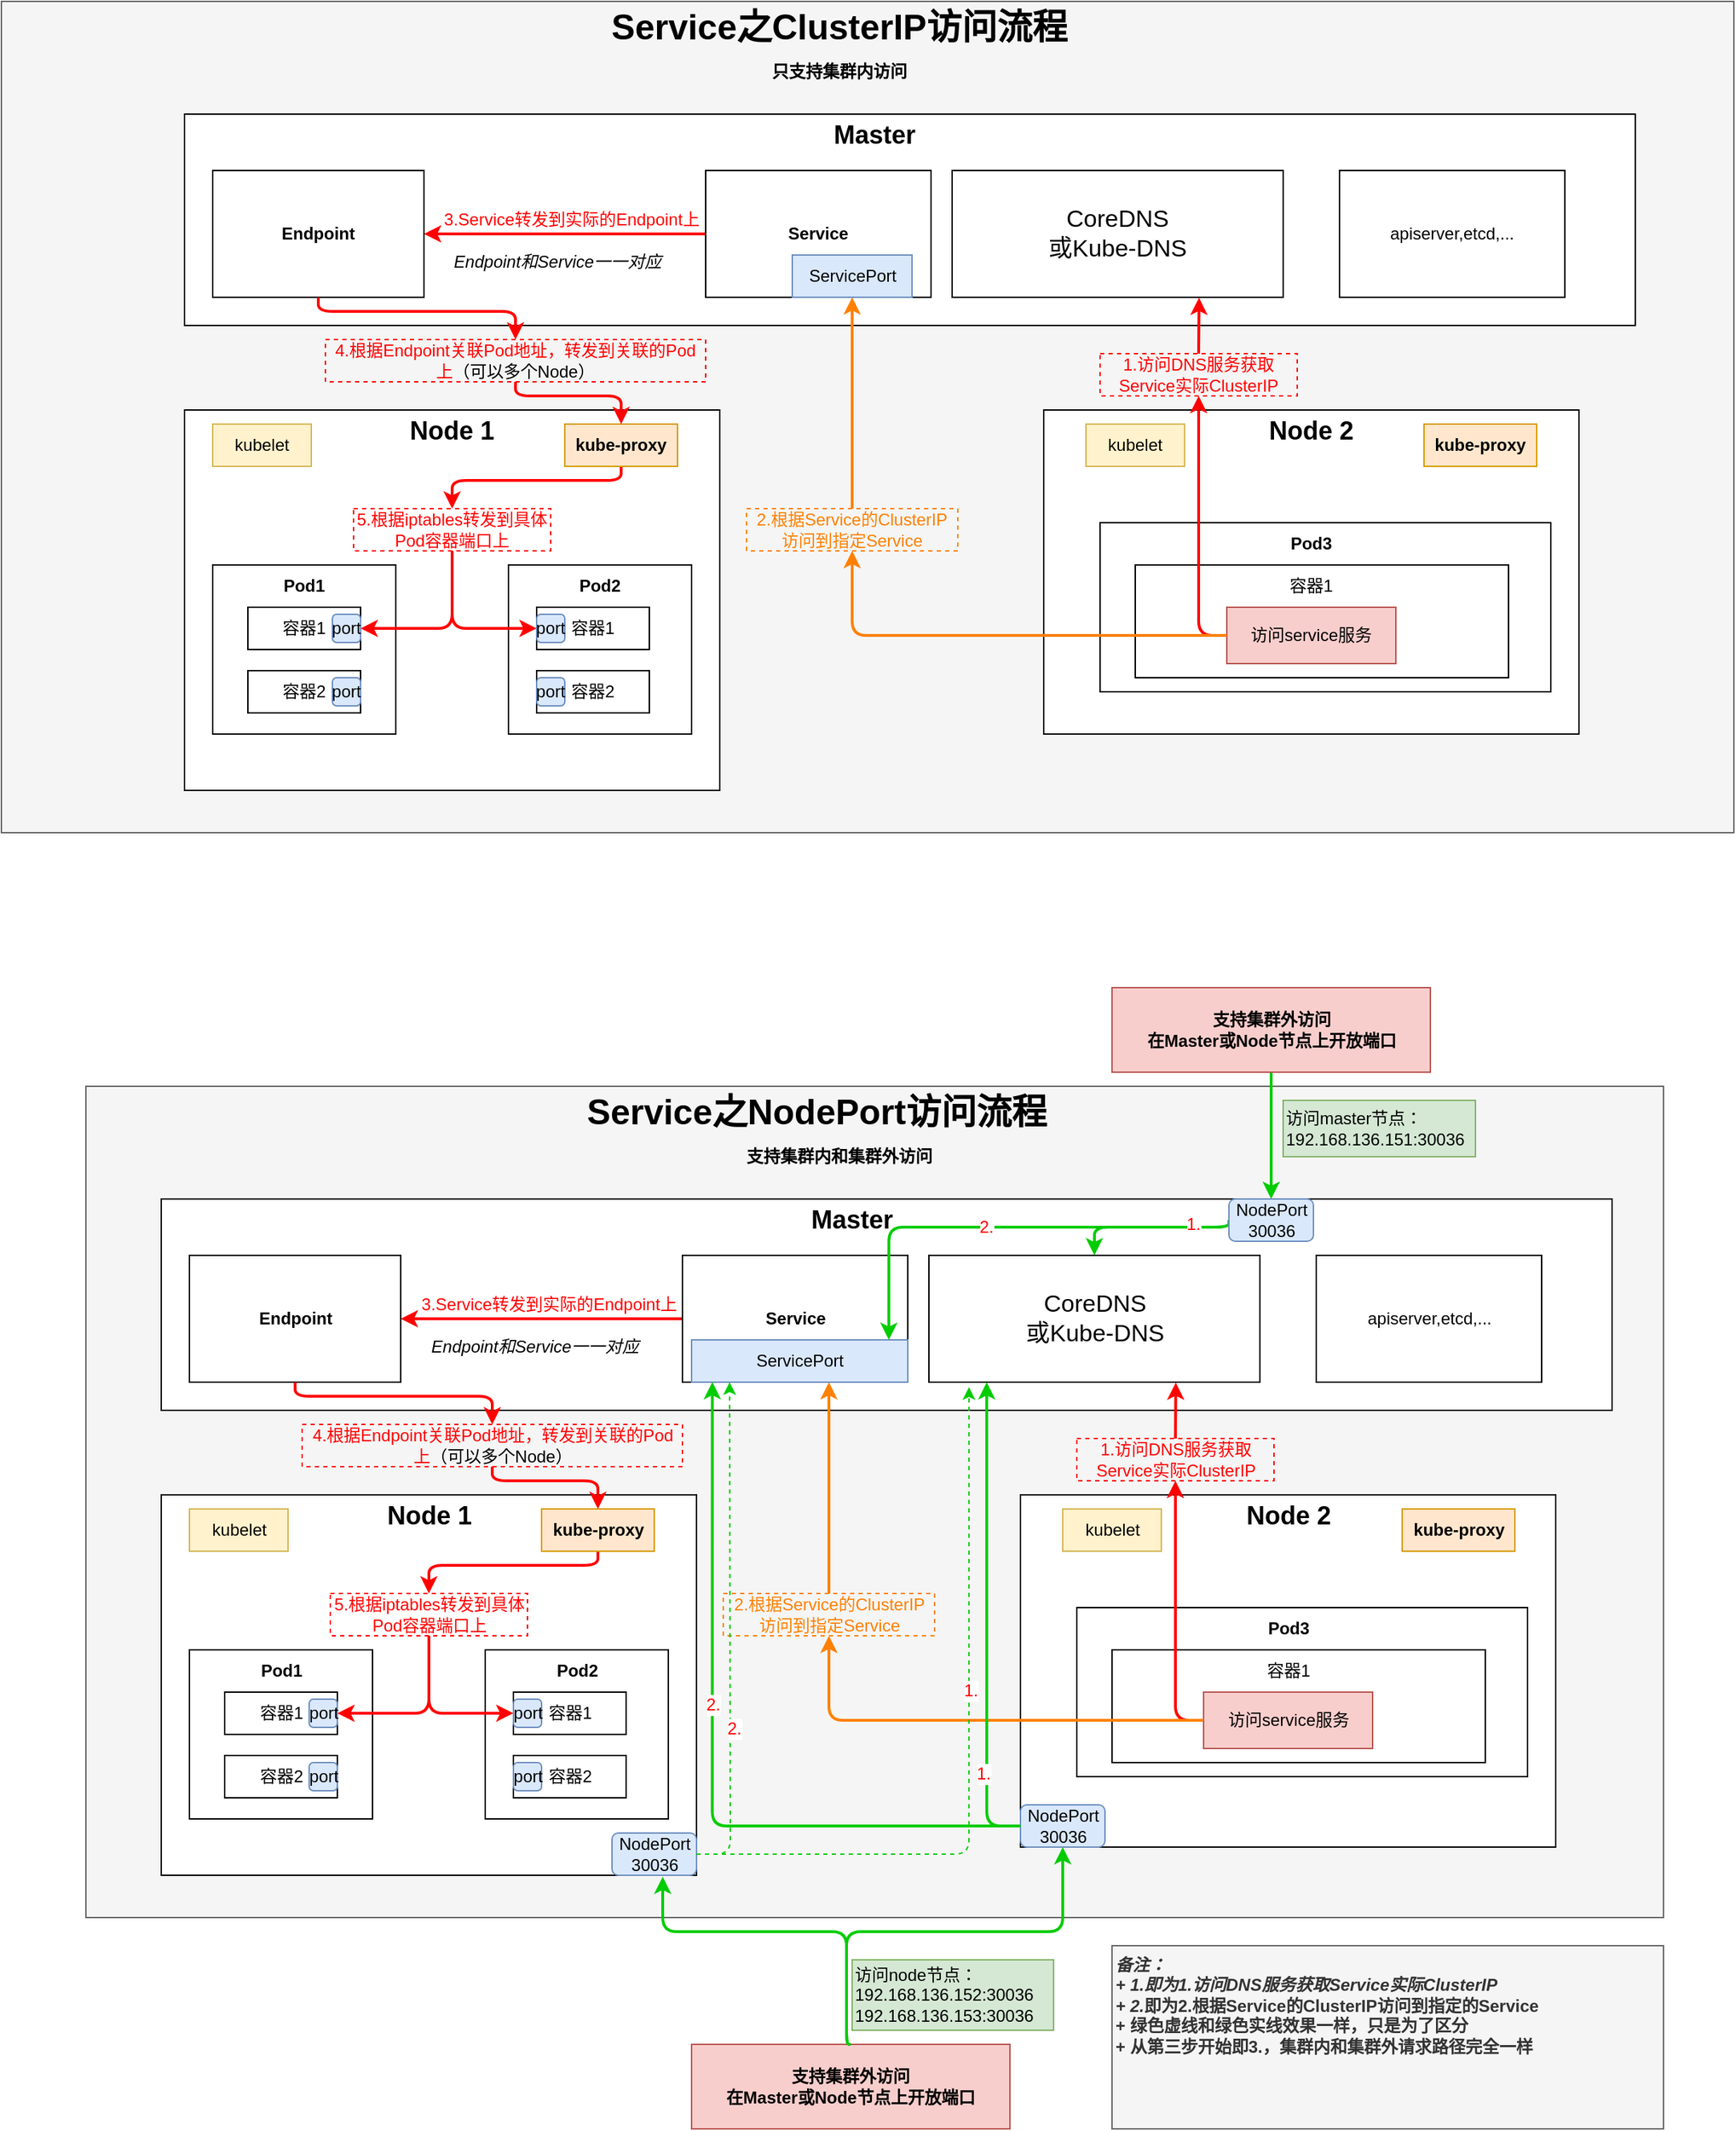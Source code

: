 <mxfile version="24.7.16">
  <diagram name="第 1 页" id="mzej-f9R_Ji9WFdkT0HM">
    <mxGraphModel dx="2378" dy="839" grid="1" gridSize="10" guides="1" tooltips="1" connect="1" arrows="1" fold="1" page="1" pageScale="1" pageWidth="827" pageHeight="1169" math="0" shadow="0">
      <root>
        <mxCell id="0" />
        <mxCell id="1" parent="0" />
        <mxCell id="sBvWWJu_TS3nnftvHJ9t-39" value="" style="rounded=0;whiteSpace=wrap;html=1;fillColor=#f5f5f5;strokeColor=#666666;fontColor=#333333;" vertex="1" parent="1">
          <mxGeometry x="-190" width="1230" height="590" as="geometry" />
        </mxCell>
        <mxCell id="sBvWWJu_TS3nnftvHJ9t-1" value="" style="rounded=0;whiteSpace=wrap;html=1;" vertex="1" parent="1">
          <mxGeometry x="-60" y="290" width="380" height="270" as="geometry" />
        </mxCell>
        <mxCell id="sBvWWJu_TS3nnftvHJ9t-2" value="&lt;b style=&quot;font-size: 18px;&quot;&gt;&lt;font style=&quot;font-size: 18px;&quot;&gt;Node&lt;/font&gt; 1&lt;/b&gt;" style="rounded=0;whiteSpace=wrap;html=1;strokeColor=none;fillColor=none;" vertex="1" parent="1">
          <mxGeometry x="85" y="290" width="90" height="30" as="geometry" />
        </mxCell>
        <mxCell id="sBvWWJu_TS3nnftvHJ9t-3" value="" style="rounded=0;whiteSpace=wrap;html=1;" vertex="1" parent="1">
          <mxGeometry x="-40" y="400" width="130" height="120" as="geometry" />
        </mxCell>
        <mxCell id="sBvWWJu_TS3nnftvHJ9t-4" value="" style="rounded=0;whiteSpace=wrap;html=1;" vertex="1" parent="1">
          <mxGeometry x="170" y="400" width="130" height="120" as="geometry" />
        </mxCell>
        <mxCell id="sBvWWJu_TS3nnftvHJ9t-5" value="kubelet" style="rounded=0;whiteSpace=wrap;html=1;fillColor=#fff2cc;strokeColor=#d6b656;" vertex="1" parent="1">
          <mxGeometry x="-40" y="300" width="70" height="30" as="geometry" />
        </mxCell>
        <mxCell id="sBvWWJu_TS3nnftvHJ9t-79" style="edgeStyle=orthogonalEdgeStyle;rounded=1;orthogonalLoop=1;jettySize=auto;html=1;exitX=0.5;exitY=1;exitDx=0;exitDy=0;entryX=0.5;entryY=0;entryDx=0;entryDy=0;curved=0;strokeColor=#FF0000;strokeWidth=2;" edge="1" parent="1" source="sBvWWJu_TS3nnftvHJ9t-6" target="sBvWWJu_TS3nnftvHJ9t-76">
          <mxGeometry relative="1" as="geometry">
            <Array as="points">
              <mxPoint x="250" y="340" />
              <mxPoint x="130" y="340" />
            </Array>
          </mxGeometry>
        </mxCell>
        <mxCell id="sBvWWJu_TS3nnftvHJ9t-6" value="&lt;b&gt;kube-proxy&lt;/b&gt;" style="rounded=0;whiteSpace=wrap;html=1;fillColor=#ffe6cc;strokeColor=#d79b00;" vertex="1" parent="1">
          <mxGeometry x="210" y="300" width="80" height="30" as="geometry" />
        </mxCell>
        <mxCell id="sBvWWJu_TS3nnftvHJ9t-7" value="&lt;b&gt;Pod1&lt;/b&gt;" style="rounded=0;whiteSpace=wrap;html=1;strokeColor=none;fillColor=none;" vertex="1" parent="1">
          <mxGeometry x="-10" y="400" width="70" height="30" as="geometry" />
        </mxCell>
        <mxCell id="sBvWWJu_TS3nnftvHJ9t-8" value="&lt;b&gt;Pod2&lt;/b&gt;" style="rounded=0;whiteSpace=wrap;html=1;strokeColor=none;fillColor=none;" vertex="1" parent="1">
          <mxGeometry x="200" y="400" width="70" height="30" as="geometry" />
        </mxCell>
        <mxCell id="sBvWWJu_TS3nnftvHJ9t-9" value="容器1" style="rounded=0;whiteSpace=wrap;html=1;" vertex="1" parent="1">
          <mxGeometry x="-15" y="430" width="80" height="30" as="geometry" />
        </mxCell>
        <mxCell id="sBvWWJu_TS3nnftvHJ9t-10" value="容器2" style="rounded=0;whiteSpace=wrap;html=1;" vertex="1" parent="1">
          <mxGeometry x="-15" y="475" width="80" height="30" as="geometry" />
        </mxCell>
        <mxCell id="sBvWWJu_TS3nnftvHJ9t-11" value="容器1" style="rounded=0;whiteSpace=wrap;html=1;" vertex="1" parent="1">
          <mxGeometry x="190" y="430" width="80" height="30" as="geometry" />
        </mxCell>
        <mxCell id="sBvWWJu_TS3nnftvHJ9t-13" value="容器2" style="rounded=0;whiteSpace=wrap;html=1;" vertex="1" parent="1">
          <mxGeometry x="190" y="475" width="80" height="30" as="geometry" />
        </mxCell>
        <mxCell id="sBvWWJu_TS3nnftvHJ9t-15" value="" style="rounded=0;whiteSpace=wrap;html=1;" vertex="1" parent="1">
          <mxGeometry x="-60" y="80" width="1030" height="150" as="geometry" />
        </mxCell>
        <mxCell id="sBvWWJu_TS3nnftvHJ9t-18" value="&lt;div&gt;&lt;font style=&quot;font-size: 17px;&quot;&gt;CoreDNS&lt;/font&gt;&lt;/div&gt;&lt;div&gt;&lt;font style=&quot;font-size: 17px;&quot;&gt;或Kube-DNS&lt;/font&gt;&lt;/div&gt;" style="rounded=0;whiteSpace=wrap;html=1;" vertex="1" parent="1">
          <mxGeometry x="485" y="120" width="235" height="90" as="geometry" />
        </mxCell>
        <mxCell id="sBvWWJu_TS3nnftvHJ9t-19" value="" style="rounded=0;whiteSpace=wrap;html=1;" vertex="1" parent="1">
          <mxGeometry x="550" y="290" width="380" height="230" as="geometry" />
        </mxCell>
        <mxCell id="sBvWWJu_TS3nnftvHJ9t-20" value="&lt;b style=&quot;font-size: 18px;&quot;&gt;&lt;font style=&quot;font-size: 18px;&quot;&gt;Node&lt;/font&gt; 2&lt;br&gt;&lt;/b&gt;" style="rounded=0;whiteSpace=wrap;html=1;strokeColor=none;fillColor=none;" vertex="1" parent="1">
          <mxGeometry x="695" y="290" width="90" height="30" as="geometry" />
        </mxCell>
        <mxCell id="sBvWWJu_TS3nnftvHJ9t-21" value="" style="rounded=0;whiteSpace=wrap;html=1;" vertex="1" parent="1">
          <mxGeometry x="590" y="370" width="320" height="120" as="geometry" />
        </mxCell>
        <mxCell id="sBvWWJu_TS3nnftvHJ9t-23" value="kubelet" style="rounded=0;whiteSpace=wrap;html=1;fillColor=#fff2cc;strokeColor=#d6b656;" vertex="1" parent="1">
          <mxGeometry x="580" y="300" width="70" height="30" as="geometry" />
        </mxCell>
        <mxCell id="sBvWWJu_TS3nnftvHJ9t-24" value="&lt;b&gt;kube-proxy&lt;/b&gt;" style="rounded=0;whiteSpace=wrap;html=1;fillColor=#ffe6cc;strokeColor=#d79b00;" vertex="1" parent="1">
          <mxGeometry x="820" y="300" width="80" height="30" as="geometry" />
        </mxCell>
        <mxCell id="sBvWWJu_TS3nnftvHJ9t-25" value="&lt;b&gt;Pod3&lt;/b&gt;" style="rounded=0;whiteSpace=wrap;html=1;strokeColor=none;fillColor=none;" vertex="1" parent="1">
          <mxGeometry x="705" y="370" width="70" height="30" as="geometry" />
        </mxCell>
        <mxCell id="sBvWWJu_TS3nnftvHJ9t-27" value="" style="rounded=0;whiteSpace=wrap;html=1;" vertex="1" parent="1">
          <mxGeometry x="615" y="400" width="265" height="80" as="geometry" />
        </mxCell>
        <mxCell id="sBvWWJu_TS3nnftvHJ9t-31" value="容器1" style="rounded=0;whiteSpace=wrap;html=1;fillColor=none;strokeColor=none;" vertex="1" parent="1">
          <mxGeometry x="700" y="400" width="80" height="30" as="geometry" />
        </mxCell>
        <mxCell id="sBvWWJu_TS3nnftvHJ9t-59" style="edgeStyle=orthogonalEdgeStyle;rounded=1;orthogonalLoop=1;jettySize=auto;html=1;exitX=0;exitY=0.5;exitDx=0;exitDy=0;entryX=0.5;entryY=1;entryDx=0;entryDy=0;strokeWidth=2;strokeColor=#FF0000;curved=0;" edge="1" parent="1" source="sBvWWJu_TS3nnftvHJ9t-32" target="sBvWWJu_TS3nnftvHJ9t-41">
          <mxGeometry relative="1" as="geometry" />
        </mxCell>
        <mxCell id="sBvWWJu_TS3nnftvHJ9t-32" value="访问service服务" style="rounded=0;whiteSpace=wrap;html=1;fillColor=#f8cecc;strokeColor=#b85450;" vertex="1" parent="1">
          <mxGeometry x="680" y="430" width="120" height="40" as="geometry" />
        </mxCell>
        <mxCell id="sBvWWJu_TS3nnftvHJ9t-38" value="&lt;div style=&quot;line-height: 120%;&quot;&gt;&lt;b&gt;&lt;font style=&quot;font-size: 25px;&quot;&gt;Service之ClusterIP访问流程&lt;/font&gt;&lt;/b&gt;&lt;/div&gt;" style="rounded=0;whiteSpace=wrap;html=1;fillColor=none;strokeColor=none;" vertex="1" parent="1">
          <mxGeometry x="210" width="390" height="40" as="geometry" />
        </mxCell>
        <mxCell id="sBvWWJu_TS3nnftvHJ9t-41" value="&lt;font color=&quot;#ff0000&quot;&gt;1.访问DNS服务获取Service实际ClusterIP&lt;/font&gt;" style="rounded=0;whiteSpace=wrap;html=1;fillColor=none;strokeColor=#FF0000;dashed=1;" vertex="1" parent="1">
          <mxGeometry x="590" y="250" width="140" height="30" as="geometry" />
        </mxCell>
        <mxCell id="sBvWWJu_TS3nnftvHJ9t-44" value="&lt;div&gt;&lt;font color=&quot;#ff8000&quot; style=&quot;font-size: 12px;&quot;&gt;2.&lt;/font&gt;&lt;font color=&quot;#ff8000&quot;&gt;根据Service的ClusterIP&lt;/font&gt;&lt;/div&gt;&lt;div&gt;&lt;font color=&quot;#ff8000&quot;&gt;访问到指定Service&lt;/font&gt;&lt;/div&gt;" style="rounded=0;whiteSpace=wrap;html=1;fillColor=none;strokeColor=#FF8000;dashed=1;" vertex="1" parent="1">
          <mxGeometry x="339" y="360" width="150" height="30" as="geometry" />
        </mxCell>
        <mxCell id="sBvWWJu_TS3nnftvHJ9t-16" value="&lt;font size=&quot;1&quot;&gt;&lt;b style=&quot;font-size: 18px;&quot;&gt;Master&lt;/b&gt;&lt;/font&gt;" style="rounded=0;whiteSpace=wrap;html=1;strokeColor=none;fillColor=none;" vertex="1" parent="1">
          <mxGeometry x="385" y="80" width="90" height="30" as="geometry" />
        </mxCell>
        <mxCell id="sBvWWJu_TS3nnftvHJ9t-52" style="edgeStyle=orthogonalEdgeStyle;rounded=1;orthogonalLoop=1;jettySize=auto;html=1;exitX=0;exitY=0.5;exitDx=0;exitDy=0;curved=0;strokeWidth=2;strokeColor=#FF0000;" edge="1" parent="1" source="sBvWWJu_TS3nnftvHJ9t-45" target="sBvWWJu_TS3nnftvHJ9t-46">
          <mxGeometry relative="1" as="geometry" />
        </mxCell>
        <mxCell id="sBvWWJu_TS3nnftvHJ9t-45" value="&lt;b&gt;Service&lt;/b&gt;" style="rounded=0;whiteSpace=wrap;html=1;" vertex="1" parent="1">
          <mxGeometry x="310" y="120" width="160" height="90" as="geometry" />
        </mxCell>
        <mxCell id="sBvWWJu_TS3nnftvHJ9t-54" style="edgeStyle=orthogonalEdgeStyle;rounded=1;orthogonalLoop=1;jettySize=auto;html=1;exitX=0.5;exitY=1;exitDx=0;exitDy=0;entryX=0.5;entryY=0;entryDx=0;entryDy=0;curved=0;strokeWidth=2;strokeColor=#FF0000;" edge="1" parent="1" source="sBvWWJu_TS3nnftvHJ9t-55" target="sBvWWJu_TS3nnftvHJ9t-6">
          <mxGeometry relative="1" as="geometry">
            <Array as="points">
              <mxPoint x="175" y="280" />
              <mxPoint x="250" y="280" />
            </Array>
          </mxGeometry>
        </mxCell>
        <mxCell id="sBvWWJu_TS3nnftvHJ9t-46" value="&lt;b&gt;Endpoint&lt;/b&gt;" style="rounded=0;whiteSpace=wrap;html=1;" vertex="1" parent="1">
          <mxGeometry x="-40" y="120" width="150" height="90" as="geometry" />
        </mxCell>
        <mxCell id="sBvWWJu_TS3nnftvHJ9t-48" value="&lt;i&gt;Endpoint和Service一一对应&lt;/i&gt;" style="rounded=0;whiteSpace=wrap;html=1;fillColor=none;strokeColor=none;" vertex="1" parent="1">
          <mxGeometry x="100" y="170" width="210" height="30" as="geometry" />
        </mxCell>
        <mxCell id="sBvWWJu_TS3nnftvHJ9t-53" value="&lt;font color=&quot;#ff0000&quot;&gt;3.Service转发到实际的Endpoint上&lt;/font&gt;" style="rounded=0;whiteSpace=wrap;html=1;fillColor=none;strokeColor=none;" vertex="1" parent="1">
          <mxGeometry x="100" y="140" width="230" height="30" as="geometry" />
        </mxCell>
        <mxCell id="sBvWWJu_TS3nnftvHJ9t-56" value="" style="edgeStyle=orthogonalEdgeStyle;rounded=1;orthogonalLoop=1;jettySize=auto;html=1;exitX=0.5;exitY=1;exitDx=0;exitDy=0;entryX=0.5;entryY=0;entryDx=0;entryDy=0;curved=0;strokeWidth=2;strokeColor=#FF0000;" edge="1" parent="1" source="sBvWWJu_TS3nnftvHJ9t-46" target="sBvWWJu_TS3nnftvHJ9t-55">
          <mxGeometry relative="1" as="geometry">
            <mxPoint x="70" y="210" as="sourcePoint" />
            <mxPoint x="250" y="300" as="targetPoint" />
            <Array as="points">
              <mxPoint x="35" y="220" />
              <mxPoint x="175" y="220" />
            </Array>
          </mxGeometry>
        </mxCell>
        <mxCell id="sBvWWJu_TS3nnftvHJ9t-55" value="&lt;font color=&quot;#ff0000&quot;&gt;4.根据Endpoint关联Pod地址，转发到关联的Pod上&lt;/font&gt;（可以多个Node）" style="rounded=0;whiteSpace=wrap;html=1;fillColor=none;strokeColor=#FF0000;dashed=1;" vertex="1" parent="1">
          <mxGeometry x="40" y="240" width="270" height="30" as="geometry" />
        </mxCell>
        <mxCell id="sBvWWJu_TS3nnftvHJ9t-57" style="edgeStyle=orthogonalEdgeStyle;rounded=1;orthogonalLoop=1;jettySize=auto;html=1;exitX=0;exitY=0.5;exitDx=0;exitDy=0;curved=0;strokeColor=#FF8000;strokeWidth=2;entryX=0.5;entryY=1;entryDx=0;entryDy=0;" edge="1" parent="1" source="sBvWWJu_TS3nnftvHJ9t-32" target="sBvWWJu_TS3nnftvHJ9t-44">
          <mxGeometry relative="1" as="geometry">
            <mxPoint x="350" y="390" as="targetPoint" />
            <Array as="points">
              <mxPoint x="414" y="450" />
            </Array>
          </mxGeometry>
        </mxCell>
        <mxCell id="sBvWWJu_TS3nnftvHJ9t-60" value="apiserver,etcd,..." style="rounded=0;whiteSpace=wrap;html=1;" vertex="1" parent="1">
          <mxGeometry x="760" y="120" width="160" height="90" as="geometry" />
        </mxCell>
        <mxCell id="sBvWWJu_TS3nnftvHJ9t-62" style="edgeStyle=orthogonalEdgeStyle;rounded=1;orthogonalLoop=1;jettySize=auto;html=1;exitX=0.5;exitY=0;exitDx=0;exitDy=0;entryX=0.65;entryY=1;entryDx=0;entryDy=0;entryPerimeter=0;strokeWidth=2;curved=0;strokeColor=#FF8000;" edge="1" parent="1" source="sBvWWJu_TS3nnftvHJ9t-44" target="sBvWWJu_TS3nnftvHJ9t-45">
          <mxGeometry relative="1" as="geometry" />
        </mxCell>
        <mxCell id="sBvWWJu_TS3nnftvHJ9t-65" style="edgeStyle=orthogonalEdgeStyle;rounded=1;orthogonalLoop=1;jettySize=auto;html=1;exitX=0.5;exitY=0;exitDx=0;exitDy=0;entryX=0.746;entryY=1.003;entryDx=0;entryDy=0;entryPerimeter=0;strokeWidth=2;curved=0;strokeColor=#FF0000;" edge="1" parent="1" source="sBvWWJu_TS3nnftvHJ9t-41" target="sBvWWJu_TS3nnftvHJ9t-18">
          <mxGeometry relative="1" as="geometry" />
        </mxCell>
        <mxCell id="sBvWWJu_TS3nnftvHJ9t-68" value="port" style="rounded=1;whiteSpace=wrap;html=1;fillColor=#dae8fc;strokeColor=#6c8ebf;" vertex="1" parent="1">
          <mxGeometry x="45" y="435" width="20" height="20" as="geometry" />
        </mxCell>
        <mxCell id="sBvWWJu_TS3nnftvHJ9t-70" value="port" style="rounded=1;whiteSpace=wrap;html=1;fillColor=#dae8fc;strokeColor=#6c8ebf;" vertex="1" parent="1">
          <mxGeometry x="190" y="435" width="20" height="20" as="geometry" />
        </mxCell>
        <mxCell id="sBvWWJu_TS3nnftvHJ9t-73" value="port" style="rounded=1;whiteSpace=wrap;html=1;fillColor=#dae8fc;strokeColor=#6c8ebf;" vertex="1" parent="1">
          <mxGeometry x="45" y="480" width="20" height="20" as="geometry" />
        </mxCell>
        <mxCell id="sBvWWJu_TS3nnftvHJ9t-74" value="port" style="rounded=1;whiteSpace=wrap;html=1;fillColor=#dae8fc;strokeColor=#6c8ebf;" vertex="1" parent="1">
          <mxGeometry x="190" y="480" width="20" height="20" as="geometry" />
        </mxCell>
        <mxCell id="sBvWWJu_TS3nnftvHJ9t-80" style="edgeStyle=orthogonalEdgeStyle;rounded=1;orthogonalLoop=1;jettySize=auto;html=1;exitX=0.5;exitY=1;exitDx=0;exitDy=0;entryX=1;entryY=0.5;entryDx=0;entryDy=0;curved=0;strokeWidth=2;strokeColor=#FF0000;" edge="1" parent="1" source="sBvWWJu_TS3nnftvHJ9t-76" target="sBvWWJu_TS3nnftvHJ9t-9">
          <mxGeometry relative="1" as="geometry" />
        </mxCell>
        <mxCell id="sBvWWJu_TS3nnftvHJ9t-81" style="edgeStyle=orthogonalEdgeStyle;rounded=1;orthogonalLoop=1;jettySize=auto;html=1;exitX=0.5;exitY=1;exitDx=0;exitDy=0;entryX=0;entryY=0.5;entryDx=0;entryDy=0;curved=0;strokeWidth=2;strokeColor=#FF0000;" edge="1" parent="1" source="sBvWWJu_TS3nnftvHJ9t-76" target="sBvWWJu_TS3nnftvHJ9t-70">
          <mxGeometry relative="1" as="geometry" />
        </mxCell>
        <mxCell id="sBvWWJu_TS3nnftvHJ9t-76" value="&lt;font color=&quot;#ff0000&quot;&gt;5.根据iptables转发到具体Pod容器端口上&lt;/font&gt;" style="rounded=0;whiteSpace=wrap;html=1;fillColor=none;strokeColor=#FF0000;dashed=1;" vertex="1" parent="1">
          <mxGeometry x="60" y="360" width="140" height="30" as="geometry" />
        </mxCell>
        <mxCell id="sBvWWJu_TS3nnftvHJ9t-82" value="ServicePort" style="rounded=0;whiteSpace=wrap;html=1;fillColor=#dae8fc;strokeColor=#6c8ebf;" vertex="1" parent="1">
          <mxGeometry x="371.5" y="180" width="85" height="30" as="geometry" />
        </mxCell>
        <mxCell id="sBvWWJu_TS3nnftvHJ9t-83" value="" style="rounded=0;whiteSpace=wrap;html=1;fillColor=#f5f5f5;strokeColor=#666666;fontColor=#333333;" vertex="1" parent="1">
          <mxGeometry x="-130" y="770" width="1120" height="590" as="geometry" />
        </mxCell>
        <mxCell id="sBvWWJu_TS3nnftvHJ9t-84" value="" style="rounded=0;whiteSpace=wrap;html=1;" vertex="1" parent="1">
          <mxGeometry x="-76.5" y="1060" width="380" height="270" as="geometry" />
        </mxCell>
        <mxCell id="sBvWWJu_TS3nnftvHJ9t-85" value="&lt;b style=&quot;font-size: 18px;&quot;&gt;&lt;font style=&quot;font-size: 18px;&quot;&gt;Node&lt;/font&gt; 1&lt;/b&gt;" style="rounded=0;whiteSpace=wrap;html=1;strokeColor=none;fillColor=none;" vertex="1" parent="1">
          <mxGeometry x="68.5" y="1060" width="90" height="30" as="geometry" />
        </mxCell>
        <mxCell id="sBvWWJu_TS3nnftvHJ9t-86" value="" style="rounded=0;whiteSpace=wrap;html=1;" vertex="1" parent="1">
          <mxGeometry x="-56.5" y="1170" width="130" height="120" as="geometry" />
        </mxCell>
        <mxCell id="sBvWWJu_TS3nnftvHJ9t-87" value="" style="rounded=0;whiteSpace=wrap;html=1;" vertex="1" parent="1">
          <mxGeometry x="153.5" y="1170" width="130" height="120" as="geometry" />
        </mxCell>
        <mxCell id="sBvWWJu_TS3nnftvHJ9t-88" value="kubelet" style="rounded=0;whiteSpace=wrap;html=1;fillColor=#fff2cc;strokeColor=#d6b656;" vertex="1" parent="1">
          <mxGeometry x="-56.5" y="1070" width="70" height="30" as="geometry" />
        </mxCell>
        <mxCell id="sBvWWJu_TS3nnftvHJ9t-89" style="edgeStyle=orthogonalEdgeStyle;rounded=1;orthogonalLoop=1;jettySize=auto;html=1;exitX=0.5;exitY=1;exitDx=0;exitDy=0;entryX=0.5;entryY=0;entryDx=0;entryDy=0;curved=0;strokeColor=#FF0000;strokeWidth=2;" edge="1" parent="1" source="sBvWWJu_TS3nnftvHJ9t-90" target="sBvWWJu_TS3nnftvHJ9t-131">
          <mxGeometry relative="1" as="geometry">
            <Array as="points">
              <mxPoint x="233.5" y="1110" />
              <mxPoint x="113.5" y="1110" />
            </Array>
          </mxGeometry>
        </mxCell>
        <mxCell id="sBvWWJu_TS3nnftvHJ9t-90" value="&lt;b&gt;kube-proxy&lt;/b&gt;" style="rounded=0;whiteSpace=wrap;html=1;fillColor=#ffe6cc;strokeColor=#d79b00;" vertex="1" parent="1">
          <mxGeometry x="193.5" y="1070" width="80" height="30" as="geometry" />
        </mxCell>
        <mxCell id="sBvWWJu_TS3nnftvHJ9t-91" value="&lt;b&gt;Pod1&lt;/b&gt;" style="rounded=0;whiteSpace=wrap;html=1;strokeColor=none;fillColor=none;" vertex="1" parent="1">
          <mxGeometry x="-26.5" y="1170" width="70" height="30" as="geometry" />
        </mxCell>
        <mxCell id="sBvWWJu_TS3nnftvHJ9t-92" value="&lt;b&gt;Pod2&lt;/b&gt;" style="rounded=0;whiteSpace=wrap;html=1;strokeColor=none;fillColor=none;" vertex="1" parent="1">
          <mxGeometry x="183.5" y="1170" width="70" height="30" as="geometry" />
        </mxCell>
        <mxCell id="sBvWWJu_TS3nnftvHJ9t-93" value="容器1" style="rounded=0;whiteSpace=wrap;html=1;" vertex="1" parent="1">
          <mxGeometry x="-31.5" y="1200" width="80" height="30" as="geometry" />
        </mxCell>
        <mxCell id="sBvWWJu_TS3nnftvHJ9t-94" value="容器2" style="rounded=0;whiteSpace=wrap;html=1;" vertex="1" parent="1">
          <mxGeometry x="-31.5" y="1245" width="80" height="30" as="geometry" />
        </mxCell>
        <mxCell id="sBvWWJu_TS3nnftvHJ9t-95" value="容器1" style="rounded=0;whiteSpace=wrap;html=1;" vertex="1" parent="1">
          <mxGeometry x="173.5" y="1200" width="80" height="30" as="geometry" />
        </mxCell>
        <mxCell id="sBvWWJu_TS3nnftvHJ9t-96" value="容器2" style="rounded=0;whiteSpace=wrap;html=1;" vertex="1" parent="1">
          <mxGeometry x="173.5" y="1245" width="80" height="30" as="geometry" />
        </mxCell>
        <mxCell id="sBvWWJu_TS3nnftvHJ9t-97" value="" style="rounded=0;whiteSpace=wrap;html=1;" vertex="1" parent="1">
          <mxGeometry x="-76.5" y="850" width="1030" height="150" as="geometry" />
        </mxCell>
        <mxCell id="sBvWWJu_TS3nnftvHJ9t-98" value="&lt;div&gt;&lt;font style=&quot;font-size: 17px;&quot;&gt;CoreDNS&lt;/font&gt;&lt;/div&gt;&lt;div&gt;&lt;font style=&quot;font-size: 17px;&quot;&gt;或Kube-DNS&lt;/font&gt;&lt;/div&gt;" style="rounded=0;whiteSpace=wrap;html=1;" vertex="1" parent="1">
          <mxGeometry x="468.5" y="890" width="235" height="90" as="geometry" />
        </mxCell>
        <mxCell id="sBvWWJu_TS3nnftvHJ9t-99" value="" style="rounded=0;whiteSpace=wrap;html=1;" vertex="1" parent="1">
          <mxGeometry x="533.5" y="1060" width="380" height="250" as="geometry" />
        </mxCell>
        <mxCell id="sBvWWJu_TS3nnftvHJ9t-100" value="&lt;b style=&quot;font-size: 18px;&quot;&gt;&lt;font style=&quot;font-size: 18px;&quot;&gt;Node&lt;/font&gt; 2&lt;br&gt;&lt;/b&gt;" style="rounded=0;whiteSpace=wrap;html=1;strokeColor=none;fillColor=none;" vertex="1" parent="1">
          <mxGeometry x="678.5" y="1060" width="90" height="30" as="geometry" />
        </mxCell>
        <mxCell id="sBvWWJu_TS3nnftvHJ9t-101" value="" style="rounded=0;whiteSpace=wrap;html=1;" vertex="1" parent="1">
          <mxGeometry x="573.5" y="1140" width="320" height="120" as="geometry" />
        </mxCell>
        <mxCell id="sBvWWJu_TS3nnftvHJ9t-102" value="kubelet" style="rounded=0;whiteSpace=wrap;html=1;fillColor=#fff2cc;strokeColor=#d6b656;" vertex="1" parent="1">
          <mxGeometry x="563.5" y="1070" width="70" height="30" as="geometry" />
        </mxCell>
        <mxCell id="sBvWWJu_TS3nnftvHJ9t-103" value="&lt;b&gt;kube-proxy&lt;/b&gt;" style="rounded=0;whiteSpace=wrap;html=1;fillColor=#ffe6cc;strokeColor=#d79b00;" vertex="1" parent="1">
          <mxGeometry x="804.5" y="1070" width="80" height="30" as="geometry" />
        </mxCell>
        <mxCell id="sBvWWJu_TS3nnftvHJ9t-104" value="&lt;b&gt;Pod3&lt;/b&gt;" style="rounded=0;whiteSpace=wrap;html=1;strokeColor=none;fillColor=none;" vertex="1" parent="1">
          <mxGeometry x="688.5" y="1140" width="70" height="30" as="geometry" />
        </mxCell>
        <mxCell id="sBvWWJu_TS3nnftvHJ9t-105" value="" style="rounded=0;whiteSpace=wrap;html=1;" vertex="1" parent="1">
          <mxGeometry x="598.5" y="1170" width="265" height="80" as="geometry" />
        </mxCell>
        <mxCell id="sBvWWJu_TS3nnftvHJ9t-106" value="容器1" style="rounded=0;whiteSpace=wrap;html=1;fillColor=none;strokeColor=none;" vertex="1" parent="1">
          <mxGeometry x="683.5" y="1170" width="80" height="30" as="geometry" />
        </mxCell>
        <mxCell id="sBvWWJu_TS3nnftvHJ9t-107" style="edgeStyle=orthogonalEdgeStyle;rounded=1;orthogonalLoop=1;jettySize=auto;html=1;exitX=0;exitY=0.5;exitDx=0;exitDy=0;entryX=0.5;entryY=1;entryDx=0;entryDy=0;strokeWidth=2;strokeColor=#FF0000;curved=0;" edge="1" parent="1" source="sBvWWJu_TS3nnftvHJ9t-108" target="sBvWWJu_TS3nnftvHJ9t-110">
          <mxGeometry relative="1" as="geometry" />
        </mxCell>
        <mxCell id="sBvWWJu_TS3nnftvHJ9t-108" value="访问service服务" style="rounded=0;whiteSpace=wrap;html=1;fillColor=#f8cecc;strokeColor=#b85450;" vertex="1" parent="1">
          <mxGeometry x="663.5" y="1200" width="120" height="40" as="geometry" />
        </mxCell>
        <mxCell id="sBvWWJu_TS3nnftvHJ9t-109" value="&lt;div style=&quot;line-height: 120%;&quot;&gt;&lt;b&gt;&lt;font style=&quot;font-size: 25px;&quot;&gt;Service之NodePort访问流程&lt;/font&gt;&lt;/b&gt;&lt;/div&gt;" style="rounded=0;whiteSpace=wrap;html=1;fillColor=none;strokeColor=none;" vertex="1" parent="1">
          <mxGeometry x="193.5" y="770" width="390" height="40" as="geometry" />
        </mxCell>
        <mxCell id="sBvWWJu_TS3nnftvHJ9t-110" value="&lt;font color=&quot;#ff0000&quot;&gt;1.访问DNS服务获取Service实际ClusterIP&lt;/font&gt;" style="rounded=0;whiteSpace=wrap;html=1;fillColor=none;strokeColor=#FF0000;dashed=1;" vertex="1" parent="1">
          <mxGeometry x="573.5" y="1020" width="140" height="30" as="geometry" />
        </mxCell>
        <mxCell id="sBvWWJu_TS3nnftvHJ9t-112" value="&lt;font size=&quot;1&quot;&gt;&lt;b style=&quot;font-size: 18px;&quot;&gt;Master&lt;/b&gt;&lt;/font&gt;" style="rounded=0;whiteSpace=wrap;html=1;strokeColor=none;fillColor=none;" vertex="1" parent="1">
          <mxGeometry x="368.5" y="850" width="90" height="30" as="geometry" />
        </mxCell>
        <mxCell id="sBvWWJu_TS3nnftvHJ9t-113" style="edgeStyle=orthogonalEdgeStyle;rounded=1;orthogonalLoop=1;jettySize=auto;html=1;exitX=0;exitY=0.5;exitDx=0;exitDy=0;curved=0;strokeWidth=2;strokeColor=#FF0000;" edge="1" parent="1" source="sBvWWJu_TS3nnftvHJ9t-114" target="sBvWWJu_TS3nnftvHJ9t-116">
          <mxGeometry relative="1" as="geometry" />
        </mxCell>
        <mxCell id="sBvWWJu_TS3nnftvHJ9t-114" value="&lt;b&gt;Service&lt;/b&gt;" style="rounded=0;whiteSpace=wrap;html=1;" vertex="1" parent="1">
          <mxGeometry x="293.5" y="890" width="160" height="90" as="geometry" />
        </mxCell>
        <mxCell id="sBvWWJu_TS3nnftvHJ9t-115" style="edgeStyle=orthogonalEdgeStyle;rounded=1;orthogonalLoop=1;jettySize=auto;html=1;exitX=0.5;exitY=1;exitDx=0;exitDy=0;entryX=0.5;entryY=0;entryDx=0;entryDy=0;curved=0;strokeWidth=2;strokeColor=#FF0000;" edge="1" parent="1" source="sBvWWJu_TS3nnftvHJ9t-120" target="sBvWWJu_TS3nnftvHJ9t-90">
          <mxGeometry relative="1" as="geometry">
            <Array as="points">
              <mxPoint x="158.5" y="1050" />
              <mxPoint x="233.5" y="1050" />
            </Array>
          </mxGeometry>
        </mxCell>
        <mxCell id="sBvWWJu_TS3nnftvHJ9t-116" value="&lt;b&gt;Endpoint&lt;/b&gt;" style="rounded=0;whiteSpace=wrap;html=1;" vertex="1" parent="1">
          <mxGeometry x="-56.5" y="890" width="150" height="90" as="geometry" />
        </mxCell>
        <mxCell id="sBvWWJu_TS3nnftvHJ9t-117" value="&lt;i&gt;Endpoint和Service一一对应&lt;/i&gt;" style="rounded=0;whiteSpace=wrap;html=1;fillColor=none;strokeColor=none;" vertex="1" parent="1">
          <mxGeometry x="83.5" y="940" width="210" height="30" as="geometry" />
        </mxCell>
        <mxCell id="sBvWWJu_TS3nnftvHJ9t-118" value="&lt;font color=&quot;#ff0000&quot;&gt;3.Service转发到实际的Endpoint上&lt;/font&gt;" style="rounded=0;whiteSpace=wrap;html=1;fillColor=none;strokeColor=none;" vertex="1" parent="1">
          <mxGeometry x="83.5" y="910" width="230" height="30" as="geometry" />
        </mxCell>
        <mxCell id="sBvWWJu_TS3nnftvHJ9t-119" value="" style="edgeStyle=orthogonalEdgeStyle;rounded=1;orthogonalLoop=1;jettySize=auto;html=1;exitX=0.5;exitY=1;exitDx=0;exitDy=0;entryX=0.5;entryY=0;entryDx=0;entryDy=0;curved=0;strokeWidth=2;strokeColor=#FF0000;" edge="1" parent="1" source="sBvWWJu_TS3nnftvHJ9t-116" target="sBvWWJu_TS3nnftvHJ9t-120">
          <mxGeometry relative="1" as="geometry">
            <mxPoint x="53.5" y="980" as="sourcePoint" />
            <mxPoint x="233.5" y="1070" as="targetPoint" />
            <Array as="points">
              <mxPoint x="18.5" y="990" />
              <mxPoint x="158.5" y="990" />
            </Array>
          </mxGeometry>
        </mxCell>
        <mxCell id="sBvWWJu_TS3nnftvHJ9t-120" value="&lt;font color=&quot;#ff0000&quot;&gt;4.根据Endpoint关联Pod地址，转发到关联的Pod上&lt;/font&gt;（可以多个Node）" style="rounded=0;whiteSpace=wrap;html=1;fillColor=none;strokeColor=#FF0000;dashed=1;" vertex="1" parent="1">
          <mxGeometry x="23.5" y="1010" width="270" height="30" as="geometry" />
        </mxCell>
        <mxCell id="sBvWWJu_TS3nnftvHJ9t-121" style="edgeStyle=orthogonalEdgeStyle;rounded=1;orthogonalLoop=1;jettySize=auto;html=1;exitX=0;exitY=0.5;exitDx=0;exitDy=0;curved=0;strokeColor=#FF8000;strokeWidth=2;entryX=0.5;entryY=1;entryDx=0;entryDy=0;" edge="1" parent="1" source="sBvWWJu_TS3nnftvHJ9t-108" target="sBvWWJu_TS3nnftvHJ9t-111">
          <mxGeometry relative="1" as="geometry">
            <mxPoint x="333.5" y="1160" as="targetPoint" />
            <Array as="points">
              <mxPoint x="397.5" y="1220" />
            </Array>
          </mxGeometry>
        </mxCell>
        <mxCell id="sBvWWJu_TS3nnftvHJ9t-122" value="apiserver,etcd,..." style="rounded=0;whiteSpace=wrap;html=1;" vertex="1" parent="1">
          <mxGeometry x="743.5" y="890" width="160" height="90" as="geometry" />
        </mxCell>
        <mxCell id="sBvWWJu_TS3nnftvHJ9t-123" style="edgeStyle=orthogonalEdgeStyle;rounded=1;orthogonalLoop=1;jettySize=auto;html=1;exitX=0.5;exitY=0;exitDx=0;exitDy=0;entryX=0.65;entryY=1;entryDx=0;entryDy=0;entryPerimeter=0;strokeWidth=2;curved=0;strokeColor=#FF8000;" edge="1" parent="1" source="sBvWWJu_TS3nnftvHJ9t-111" target="sBvWWJu_TS3nnftvHJ9t-114">
          <mxGeometry relative="1" as="geometry" />
        </mxCell>
        <mxCell id="sBvWWJu_TS3nnftvHJ9t-124" style="edgeStyle=orthogonalEdgeStyle;rounded=1;orthogonalLoop=1;jettySize=auto;html=1;exitX=0.5;exitY=0;exitDx=0;exitDy=0;entryX=0.746;entryY=1.003;entryDx=0;entryDy=0;entryPerimeter=0;strokeWidth=2;curved=0;strokeColor=#FF0000;" edge="1" parent="1" source="sBvWWJu_TS3nnftvHJ9t-110" target="sBvWWJu_TS3nnftvHJ9t-98">
          <mxGeometry relative="1" as="geometry" />
        </mxCell>
        <mxCell id="sBvWWJu_TS3nnftvHJ9t-125" value="port" style="rounded=1;whiteSpace=wrap;html=1;fillColor=#dae8fc;strokeColor=#6c8ebf;" vertex="1" parent="1">
          <mxGeometry x="28.5" y="1205" width="20" height="20" as="geometry" />
        </mxCell>
        <mxCell id="sBvWWJu_TS3nnftvHJ9t-126" value="port" style="rounded=1;whiteSpace=wrap;html=1;fillColor=#dae8fc;strokeColor=#6c8ebf;" vertex="1" parent="1">
          <mxGeometry x="173.5" y="1205" width="20" height="20" as="geometry" />
        </mxCell>
        <mxCell id="sBvWWJu_TS3nnftvHJ9t-127" value="port" style="rounded=1;whiteSpace=wrap;html=1;fillColor=#dae8fc;strokeColor=#6c8ebf;" vertex="1" parent="1">
          <mxGeometry x="28.5" y="1250" width="20" height="20" as="geometry" />
        </mxCell>
        <mxCell id="sBvWWJu_TS3nnftvHJ9t-128" value="port" style="rounded=1;whiteSpace=wrap;html=1;fillColor=#dae8fc;strokeColor=#6c8ebf;" vertex="1" parent="1">
          <mxGeometry x="173.5" y="1250" width="20" height="20" as="geometry" />
        </mxCell>
        <mxCell id="sBvWWJu_TS3nnftvHJ9t-129" style="edgeStyle=orthogonalEdgeStyle;rounded=1;orthogonalLoop=1;jettySize=auto;html=1;exitX=0.5;exitY=1;exitDx=0;exitDy=0;entryX=1;entryY=0.5;entryDx=0;entryDy=0;curved=0;strokeWidth=2;strokeColor=#FF0000;" edge="1" parent="1" source="sBvWWJu_TS3nnftvHJ9t-131" target="sBvWWJu_TS3nnftvHJ9t-93">
          <mxGeometry relative="1" as="geometry" />
        </mxCell>
        <mxCell id="sBvWWJu_TS3nnftvHJ9t-130" style="edgeStyle=orthogonalEdgeStyle;rounded=1;orthogonalLoop=1;jettySize=auto;html=1;exitX=0.5;exitY=1;exitDx=0;exitDy=0;entryX=0;entryY=0.5;entryDx=0;entryDy=0;curved=0;strokeWidth=2;strokeColor=#FF0000;" edge="1" parent="1" source="sBvWWJu_TS3nnftvHJ9t-131" target="sBvWWJu_TS3nnftvHJ9t-126">
          <mxGeometry relative="1" as="geometry" />
        </mxCell>
        <mxCell id="sBvWWJu_TS3nnftvHJ9t-131" value="&lt;font color=&quot;#ff0000&quot;&gt;5.根据iptables转发到具体Pod容器端口上&lt;/font&gt;" style="rounded=0;whiteSpace=wrap;html=1;fillColor=none;strokeColor=#FF0000;dashed=1;" vertex="1" parent="1">
          <mxGeometry x="43.5" y="1130" width="140" height="30" as="geometry" />
        </mxCell>
        <mxCell id="sBvWWJu_TS3nnftvHJ9t-132" value="ServicePort" style="rounded=0;whiteSpace=wrap;html=1;fillColor=#dae8fc;strokeColor=#6c8ebf;" vertex="1" parent="1">
          <mxGeometry x="300" y="950" width="153.5" height="30" as="geometry" />
        </mxCell>
        <mxCell id="sBvWWJu_TS3nnftvHJ9t-141" style="edgeStyle=orthogonalEdgeStyle;rounded=1;orthogonalLoop=1;jettySize=auto;html=1;exitX=0.5;exitY=1;exitDx=0;exitDy=0;entryX=0.5;entryY=0;entryDx=0;entryDy=0;curved=0;strokeColor=#00CC00;strokeWidth=2;" edge="1" parent="1" source="sBvWWJu_TS3nnftvHJ9t-135" target="sBvWWJu_TS3nnftvHJ9t-137">
          <mxGeometry relative="1" as="geometry" />
        </mxCell>
        <mxCell id="sBvWWJu_TS3nnftvHJ9t-135" value="&lt;div&gt;&lt;b&gt;支持集群外访问&lt;/b&gt;&lt;/div&gt;&lt;div&gt;&lt;b&gt;在Master或Node节点上开放端口&lt;br&gt;&lt;/b&gt;&lt;/div&gt;" style="rounded=0;whiteSpace=wrap;html=1;fillColor=#f8cecc;strokeColor=#b85450;" vertex="1" parent="1">
          <mxGeometry x="598.5" y="700" width="226" height="60" as="geometry" />
        </mxCell>
        <mxCell id="sBvWWJu_TS3nnftvHJ9t-136" value="&lt;div align=&quot;left&quot;&gt;访问master节点：&lt;/div&gt;&lt;div align=&quot;left&quot;&gt;192.168.136.151:30036&lt;/div&gt;" style="rounded=0;whiteSpace=wrap;html=1;align=left;fillColor=#d5e8d4;strokeColor=#82b366;" vertex="1" parent="1">
          <mxGeometry x="720" y="780" width="136.5" height="40" as="geometry" />
        </mxCell>
        <mxCell id="sBvWWJu_TS3nnftvHJ9t-148" style="edgeStyle=orthogonalEdgeStyle;rounded=1;orthogonalLoop=1;jettySize=auto;html=1;exitX=0;exitY=0.5;exitDx=0;exitDy=0;entryX=0.5;entryY=0;entryDx=0;entryDy=0;curved=0;strokeColor=#00CC00;strokeWidth=2;" edge="1" parent="1" source="sBvWWJu_TS3nnftvHJ9t-137" target="sBvWWJu_TS3nnftvHJ9t-98">
          <mxGeometry relative="1" as="geometry">
            <Array as="points">
              <mxPoint x="682" y="870" />
              <mxPoint x="586" y="870" />
            </Array>
          </mxGeometry>
        </mxCell>
        <mxCell id="sBvWWJu_TS3nnftvHJ9t-149" style="edgeStyle=orthogonalEdgeStyle;rounded=1;orthogonalLoop=1;jettySize=auto;html=1;exitX=0;exitY=0.5;exitDx=0;exitDy=0;entryX=0.916;entryY=0.667;entryDx=0;entryDy=0;entryPerimeter=0;curved=0;strokeWidth=2;strokeColor=#00CC00;" edge="1" parent="1" source="sBvWWJu_TS3nnftvHJ9t-137" target="sBvWWJu_TS3nnftvHJ9t-114">
          <mxGeometry relative="1" as="geometry">
            <Array as="points">
              <mxPoint x="682" y="870" />
              <mxPoint x="440" y="870" />
            </Array>
          </mxGeometry>
        </mxCell>
        <mxCell id="sBvWWJu_TS3nnftvHJ9t-164" value="2." style="edgeLabel;html=1;align=center;verticalAlign=middle;resizable=0;points=[];fontSize=12;fontColor=#FF0000;" vertex="1" connectable="0" parent="sBvWWJu_TS3nnftvHJ9t-149">
          <mxGeometry x="0.089" relative="1" as="geometry">
            <mxPoint as="offset" />
          </mxGeometry>
        </mxCell>
        <mxCell id="sBvWWJu_TS3nnftvHJ9t-165" value="1." style="edgeLabel;html=1;align=center;verticalAlign=middle;resizable=0;points=[];fontSize=12;fontColor=#FF0000;" vertex="1" connectable="0" parent="sBvWWJu_TS3nnftvHJ9t-149">
          <mxGeometry x="-0.809" y="-1" relative="1" as="geometry">
            <mxPoint y="-1" as="offset" />
          </mxGeometry>
        </mxCell>
        <mxCell id="sBvWWJu_TS3nnftvHJ9t-137" value="&lt;div&gt;NodePort&lt;/div&gt;&lt;div&gt;30036&lt;br&gt;&lt;/div&gt;" style="rounded=1;whiteSpace=wrap;html=1;fillColor=#dae8fc;strokeColor=#6c8ebf;" vertex="1" parent="1">
          <mxGeometry x="681.5" y="850" width="60" height="30" as="geometry" />
        </mxCell>
        <mxCell id="sBvWWJu_TS3nnftvHJ9t-138" value="&lt;div&gt;NodePort&lt;/div&gt;&lt;div&gt;30036&lt;br&gt;&lt;/div&gt;" style="rounded=1;whiteSpace=wrap;html=1;fillColor=#dae8fc;strokeColor=#6c8ebf;" vertex="1" parent="1">
          <mxGeometry x="243.5" y="1300" width="60" height="30" as="geometry" />
        </mxCell>
        <mxCell id="sBvWWJu_TS3nnftvHJ9t-139" value="&lt;div&gt;NodePort&lt;/div&gt;&lt;div&gt;30036&lt;br&gt;&lt;/div&gt;" style="rounded=1;whiteSpace=wrap;html=1;fillColor=#dae8fc;strokeColor=#6c8ebf;" vertex="1" parent="1">
          <mxGeometry x="533.5" y="1280" width="60" height="30" as="geometry" />
        </mxCell>
        <mxCell id="sBvWWJu_TS3nnftvHJ9t-146" style="edgeStyle=orthogonalEdgeStyle;rounded=1;orthogonalLoop=1;jettySize=auto;html=1;exitX=0.5;exitY=0;exitDx=0;exitDy=0;entryX=0.5;entryY=1;entryDx=0;entryDy=0;strokeWidth=2;curved=0;strokeColor=#00CC00;" edge="1" parent="1" source="sBvWWJu_TS3nnftvHJ9t-142" target="sBvWWJu_TS3nnftvHJ9t-139">
          <mxGeometry relative="1" as="geometry">
            <Array as="points">
              <mxPoint x="410" y="1450" />
              <mxPoint x="410" y="1370" />
              <mxPoint x="564" y="1370" />
            </Array>
          </mxGeometry>
        </mxCell>
        <mxCell id="sBvWWJu_TS3nnftvHJ9t-142" value="&lt;div&gt;&lt;b&gt;支持集群外访问&lt;/b&gt;&lt;/div&gt;&lt;div&gt;&lt;b&gt;在Master或Node节点上开放端口&lt;br&gt;&lt;/b&gt;&lt;/div&gt;" style="rounded=0;whiteSpace=wrap;html=1;fillColor=#f8cecc;strokeColor=#b85450;" vertex="1" parent="1">
          <mxGeometry x="300" y="1450" width="226" height="60" as="geometry" />
        </mxCell>
        <mxCell id="sBvWWJu_TS3nnftvHJ9t-145" style="edgeStyle=orthogonalEdgeStyle;rounded=1;orthogonalLoop=1;jettySize=auto;html=1;exitX=0.5;exitY=0;exitDx=0;exitDy=0;entryX=0.6;entryY=1.033;entryDx=0;entryDy=0;entryPerimeter=0;curved=0;strokeWidth=2;strokeColor=#00CC00;" edge="1" parent="1" source="sBvWWJu_TS3nnftvHJ9t-142" target="sBvWWJu_TS3nnftvHJ9t-138">
          <mxGeometry relative="1" as="geometry">
            <Array as="points">
              <mxPoint x="410" y="1450" />
              <mxPoint x="410" y="1370" />
              <mxPoint x="280" y="1370" />
            </Array>
          </mxGeometry>
        </mxCell>
        <mxCell id="sBvWWJu_TS3nnftvHJ9t-147" value="&lt;div align=&quot;left&quot;&gt;访问node节点：&lt;/div&gt;&lt;div align=&quot;left&quot;&gt;192.168.136.152:30036&lt;/div&gt;&lt;div align=&quot;left&quot;&gt;192.168.136.153:30036&lt;/div&gt;" style="rounded=0;whiteSpace=wrap;html=1;align=left;fillColor=#d5e8d4;strokeColor=#82b366;" vertex="1" parent="1">
          <mxGeometry x="414" y="1390" width="143" height="50" as="geometry" />
        </mxCell>
        <mxCell id="sBvWWJu_TS3nnftvHJ9t-150" style="edgeStyle=orthogonalEdgeStyle;rounded=1;orthogonalLoop=1;jettySize=auto;html=1;exitX=0;exitY=0.5;exitDx=0;exitDy=0;entryX=0.569;entryY=0.867;entryDx=0;entryDy=0;entryPerimeter=0;curved=0;strokeColor=#00CC00;strokeWidth=2;" edge="1" parent="1" source="sBvWWJu_TS3nnftvHJ9t-139" target="sBvWWJu_TS3nnftvHJ9t-97">
          <mxGeometry relative="1" as="geometry" />
        </mxCell>
        <mxCell id="sBvWWJu_TS3nnftvHJ9t-166" value="1." style="edgeLabel;html=1;align=center;verticalAlign=middle;resizable=0;points=[];fontSize=12;fontColor=#FF0000;" vertex="1" connectable="0" parent="sBvWWJu_TS3nnftvHJ9t-150">
          <mxGeometry x="-0.638" y="3" relative="1" as="geometry">
            <mxPoint as="offset" />
          </mxGeometry>
        </mxCell>
        <mxCell id="sBvWWJu_TS3nnftvHJ9t-111" value="&lt;div&gt;&lt;font color=&quot;#ff8000&quot; style=&quot;font-size: 12px;&quot;&gt;2.&lt;/font&gt;&lt;font color=&quot;#ff8000&quot;&gt;根据Service的ClusterIP&lt;/font&gt;&lt;/div&gt;&lt;div&gt;&lt;font color=&quot;#ff8000&quot;&gt;访问到指定Service&lt;/font&gt;&lt;/div&gt;" style="rounded=0;whiteSpace=wrap;html=1;fillColor=none;strokeColor=#FF8000;dashed=1;" vertex="1" parent="1">
          <mxGeometry x="322.5" y="1130" width="150" height="30" as="geometry" />
        </mxCell>
        <mxCell id="sBvWWJu_TS3nnftvHJ9t-155" style="edgeStyle=orthogonalEdgeStyle;rounded=1;orthogonalLoop=1;jettySize=auto;html=1;exitX=0;exitY=0.5;exitDx=0;exitDy=0;entryX=0.096;entryY=0.995;entryDx=0;entryDy=0;entryPerimeter=0;curved=0;strokeWidth=2;strokeColor=#00CC00;" edge="1" parent="1" source="sBvWWJu_TS3nnftvHJ9t-139" target="sBvWWJu_TS3nnftvHJ9t-132">
          <mxGeometry relative="1" as="geometry" />
        </mxCell>
        <mxCell id="sBvWWJu_TS3nnftvHJ9t-167" value="2." style="edgeLabel;html=1;align=center;verticalAlign=middle;resizable=0;points=[];fontSize=12;fontColor=#FF0000;" vertex="1" connectable="0" parent="sBvWWJu_TS3nnftvHJ9t-155">
          <mxGeometry x="0.144" relative="1" as="geometry">
            <mxPoint as="offset" />
          </mxGeometry>
        </mxCell>
        <mxCell id="sBvWWJu_TS3nnftvHJ9t-159" style="edgeStyle=orthogonalEdgeStyle;rounded=1;orthogonalLoop=1;jettySize=auto;html=1;exitX=1;exitY=0.5;exitDx=0;exitDy=0;entryX=0.121;entryY=1.039;entryDx=0;entryDy=0;entryPerimeter=0;strokeColor=#00CC00;dashed=1;curved=0;" edge="1" parent="1" source="sBvWWJu_TS3nnftvHJ9t-138" target="sBvWWJu_TS3nnftvHJ9t-98">
          <mxGeometry relative="1" as="geometry" />
        </mxCell>
        <mxCell id="sBvWWJu_TS3nnftvHJ9t-168" value="1." style="edgeLabel;html=1;align=center;verticalAlign=middle;resizable=0;points=[];fontSize=12;fontColor=#FF0000;" vertex="1" connectable="0" parent="sBvWWJu_TS3nnftvHJ9t-159">
          <mxGeometry x="0.181" y="-1" relative="1" as="geometry">
            <mxPoint as="offset" />
          </mxGeometry>
        </mxCell>
        <mxCell id="sBvWWJu_TS3nnftvHJ9t-160" style="edgeStyle=orthogonalEdgeStyle;rounded=1;orthogonalLoop=1;jettySize=auto;html=1;exitX=1;exitY=0.5;exitDx=0;exitDy=0;curved=0;dashed=1;strokeColor=#00CC00;" edge="1" parent="1" source="sBvWWJu_TS3nnftvHJ9t-138">
          <mxGeometry relative="1" as="geometry">
            <mxPoint x="327" y="980" as="targetPoint" />
          </mxGeometry>
        </mxCell>
        <mxCell id="sBvWWJu_TS3nnftvHJ9t-169" value="2." style="edgeLabel;html=1;align=center;verticalAlign=middle;resizable=0;points=[];fontColor=#FF0000;fontSize=12;" vertex="1" connectable="0" parent="sBvWWJu_TS3nnftvHJ9t-160">
          <mxGeometry x="-0.37" y="-2" relative="1" as="geometry">
            <mxPoint as="offset" />
          </mxGeometry>
        </mxCell>
        <mxCell id="sBvWWJu_TS3nnftvHJ9t-161" value="&lt;b&gt;支持集群内和集群外访问&lt;/b&gt;" style="rounded=0;whiteSpace=wrap;html=1;fillColor=none;strokeColor=none;" vertex="1" parent="1">
          <mxGeometry x="325" y="790" width="160" height="60" as="geometry" />
        </mxCell>
        <mxCell id="sBvWWJu_TS3nnftvHJ9t-162" value="&lt;b&gt;只支持集群内访问&lt;/b&gt;" style="rounded=0;whiteSpace=wrap;html=1;fillColor=none;strokeColor=none;" vertex="1" parent="1">
          <mxGeometry x="325" y="20" width="160" height="60" as="geometry" />
        </mxCell>
        <mxCell id="sBvWWJu_TS3nnftvHJ9t-163" value="&lt;div&gt;&lt;i&gt;&lt;b&gt;备注：&lt;/b&gt;&lt;/i&gt;&lt;/div&gt;&lt;div&gt;&lt;i&gt;&lt;b&gt;+ 1.即为1.访问DNS服务获取Service实际ClusterIP&lt;/b&gt;&lt;/i&gt;&lt;/div&gt;&lt;div&gt;&lt;b&gt;&lt;i&gt;+ 2.&lt;/i&gt;即为2.根据Service的ClusterIP访问到指定的Service&lt;/b&gt;&lt;/div&gt;&lt;div&gt;&lt;b&gt;+ 绿色虚线和绿色实线效果一样，只是为了区分&lt;/b&gt;&lt;/div&gt;&lt;div&gt;&lt;b&gt;+ 从第三步开始即3.，集群内和集群外请求路径完全一样&lt;br&gt;&lt;/b&gt;&lt;/div&gt;" style="rounded=0;whiteSpace=wrap;html=1;fillColor=#f5f5f5;fontColor=#333333;strokeColor=#666666;align=left;verticalAlign=top;" vertex="1" parent="1">
          <mxGeometry x="598.5" y="1380" width="391.5" height="130" as="geometry" />
        </mxCell>
      </root>
    </mxGraphModel>
  </diagram>
</mxfile>
